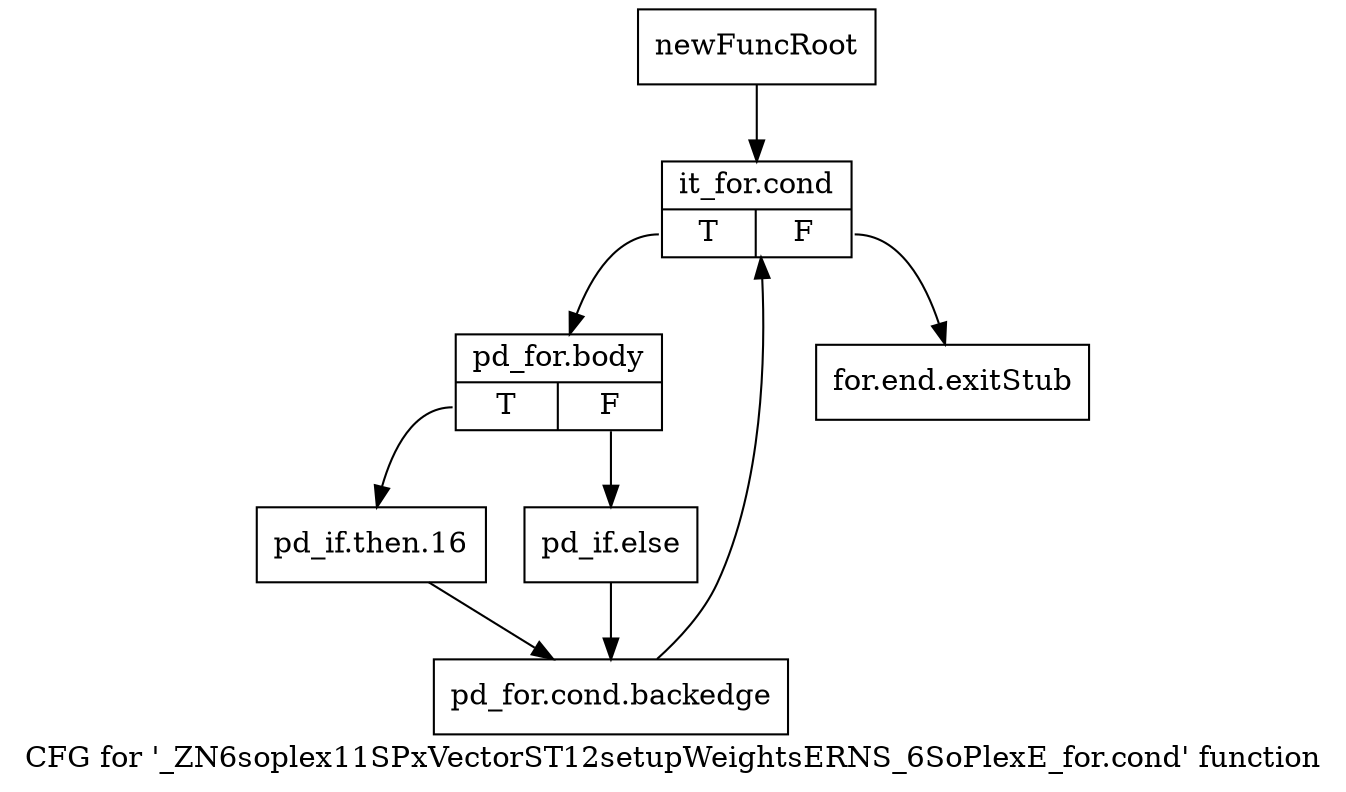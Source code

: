 digraph "CFG for '_ZN6soplex11SPxVectorST12setupWeightsERNS_6SoPlexE_for.cond' function" {
	label="CFG for '_ZN6soplex11SPxVectorST12setupWeightsERNS_6SoPlexE_for.cond' function";

	Node0x2f39de0 [shape=record,label="{newFuncRoot}"];
	Node0x2f39de0 -> Node0x2f39e80;
	Node0x2f39e30 [shape=record,label="{for.end.exitStub}"];
	Node0x2f39e80 [shape=record,label="{it_for.cond|{<s0>T|<s1>F}}"];
	Node0x2f39e80:s0 -> Node0x2f39ed0;
	Node0x2f39e80:s1 -> Node0x2f39e30;
	Node0x2f39ed0 [shape=record,label="{pd_for.body|{<s0>T|<s1>F}}"];
	Node0x2f39ed0:s0 -> Node0x2f39f70;
	Node0x2f39ed0:s1 -> Node0x2f39f20;
	Node0x2f39f20 [shape=record,label="{pd_if.else}"];
	Node0x2f39f20 -> Node0x2f39fc0;
	Node0x2f39f70 [shape=record,label="{pd_if.then.16}"];
	Node0x2f39f70 -> Node0x2f39fc0;
	Node0x2f39fc0 [shape=record,label="{pd_for.cond.backedge}"];
	Node0x2f39fc0 -> Node0x2f39e80;
}
